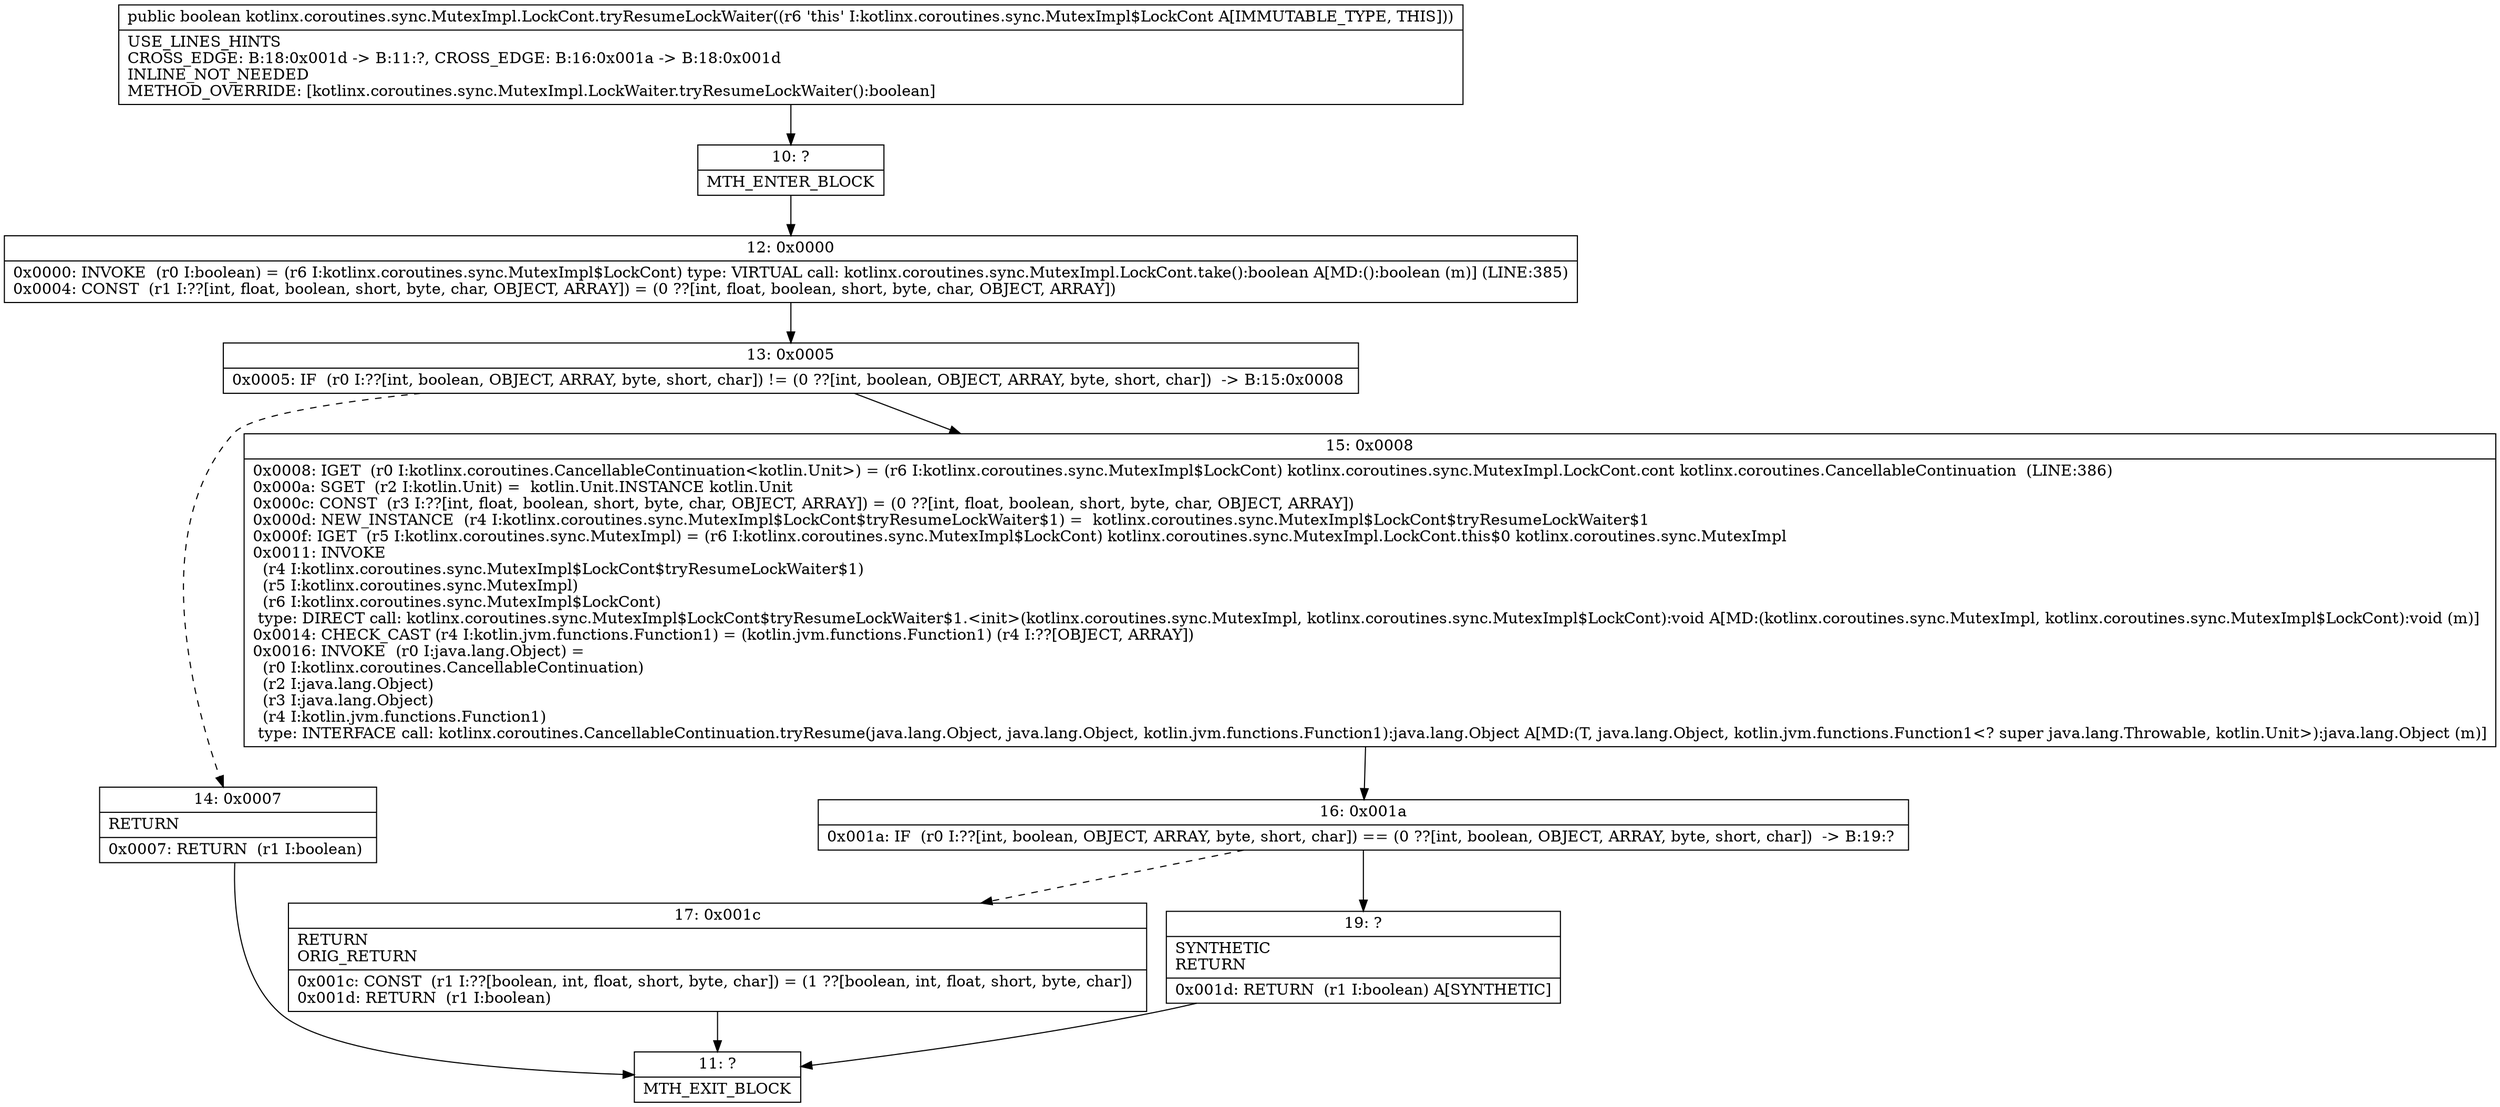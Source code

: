 digraph "CFG forkotlinx.coroutines.sync.MutexImpl.LockCont.tryResumeLockWaiter()Z" {
Node_10 [shape=record,label="{10\:\ ?|MTH_ENTER_BLOCK\l}"];
Node_12 [shape=record,label="{12\:\ 0x0000|0x0000: INVOKE  (r0 I:boolean) = (r6 I:kotlinx.coroutines.sync.MutexImpl$LockCont) type: VIRTUAL call: kotlinx.coroutines.sync.MutexImpl.LockCont.take():boolean A[MD:():boolean (m)] (LINE:385)\l0x0004: CONST  (r1 I:??[int, float, boolean, short, byte, char, OBJECT, ARRAY]) = (0 ??[int, float, boolean, short, byte, char, OBJECT, ARRAY]) \l}"];
Node_13 [shape=record,label="{13\:\ 0x0005|0x0005: IF  (r0 I:??[int, boolean, OBJECT, ARRAY, byte, short, char]) != (0 ??[int, boolean, OBJECT, ARRAY, byte, short, char])  \-\> B:15:0x0008 \l}"];
Node_14 [shape=record,label="{14\:\ 0x0007|RETURN\l|0x0007: RETURN  (r1 I:boolean) \l}"];
Node_11 [shape=record,label="{11\:\ ?|MTH_EXIT_BLOCK\l}"];
Node_15 [shape=record,label="{15\:\ 0x0008|0x0008: IGET  (r0 I:kotlinx.coroutines.CancellableContinuation\<kotlin.Unit\>) = (r6 I:kotlinx.coroutines.sync.MutexImpl$LockCont) kotlinx.coroutines.sync.MutexImpl.LockCont.cont kotlinx.coroutines.CancellableContinuation  (LINE:386)\l0x000a: SGET  (r2 I:kotlin.Unit) =  kotlin.Unit.INSTANCE kotlin.Unit \l0x000c: CONST  (r3 I:??[int, float, boolean, short, byte, char, OBJECT, ARRAY]) = (0 ??[int, float, boolean, short, byte, char, OBJECT, ARRAY]) \l0x000d: NEW_INSTANCE  (r4 I:kotlinx.coroutines.sync.MutexImpl$LockCont$tryResumeLockWaiter$1) =  kotlinx.coroutines.sync.MutexImpl$LockCont$tryResumeLockWaiter$1 \l0x000f: IGET  (r5 I:kotlinx.coroutines.sync.MutexImpl) = (r6 I:kotlinx.coroutines.sync.MutexImpl$LockCont) kotlinx.coroutines.sync.MutexImpl.LockCont.this$0 kotlinx.coroutines.sync.MutexImpl \l0x0011: INVOKE  \l  (r4 I:kotlinx.coroutines.sync.MutexImpl$LockCont$tryResumeLockWaiter$1)\l  (r5 I:kotlinx.coroutines.sync.MutexImpl)\l  (r6 I:kotlinx.coroutines.sync.MutexImpl$LockCont)\l type: DIRECT call: kotlinx.coroutines.sync.MutexImpl$LockCont$tryResumeLockWaiter$1.\<init\>(kotlinx.coroutines.sync.MutexImpl, kotlinx.coroutines.sync.MutexImpl$LockCont):void A[MD:(kotlinx.coroutines.sync.MutexImpl, kotlinx.coroutines.sync.MutexImpl$LockCont):void (m)]\l0x0014: CHECK_CAST (r4 I:kotlin.jvm.functions.Function1) = (kotlin.jvm.functions.Function1) (r4 I:??[OBJECT, ARRAY]) \l0x0016: INVOKE  (r0 I:java.lang.Object) = \l  (r0 I:kotlinx.coroutines.CancellableContinuation)\l  (r2 I:java.lang.Object)\l  (r3 I:java.lang.Object)\l  (r4 I:kotlin.jvm.functions.Function1)\l type: INTERFACE call: kotlinx.coroutines.CancellableContinuation.tryResume(java.lang.Object, java.lang.Object, kotlin.jvm.functions.Function1):java.lang.Object A[MD:(T, java.lang.Object, kotlin.jvm.functions.Function1\<? super java.lang.Throwable, kotlin.Unit\>):java.lang.Object (m)]\l}"];
Node_16 [shape=record,label="{16\:\ 0x001a|0x001a: IF  (r0 I:??[int, boolean, OBJECT, ARRAY, byte, short, char]) == (0 ??[int, boolean, OBJECT, ARRAY, byte, short, char])  \-\> B:19:? \l}"];
Node_17 [shape=record,label="{17\:\ 0x001c|RETURN\lORIG_RETURN\l|0x001c: CONST  (r1 I:??[boolean, int, float, short, byte, char]) = (1 ??[boolean, int, float, short, byte, char]) \l0x001d: RETURN  (r1 I:boolean) \l}"];
Node_19 [shape=record,label="{19\:\ ?|SYNTHETIC\lRETURN\l|0x001d: RETURN  (r1 I:boolean) A[SYNTHETIC]\l}"];
MethodNode[shape=record,label="{public boolean kotlinx.coroutines.sync.MutexImpl.LockCont.tryResumeLockWaiter((r6 'this' I:kotlinx.coroutines.sync.MutexImpl$LockCont A[IMMUTABLE_TYPE, THIS]))  | USE_LINES_HINTS\lCROSS_EDGE: B:18:0x001d \-\> B:11:?, CROSS_EDGE: B:16:0x001a \-\> B:18:0x001d\lINLINE_NOT_NEEDED\lMETHOD_OVERRIDE: [kotlinx.coroutines.sync.MutexImpl.LockWaiter.tryResumeLockWaiter():boolean]\l}"];
MethodNode -> Node_10;Node_10 -> Node_12;
Node_12 -> Node_13;
Node_13 -> Node_14[style=dashed];
Node_13 -> Node_15;
Node_14 -> Node_11;
Node_15 -> Node_16;
Node_16 -> Node_17[style=dashed];
Node_16 -> Node_19;
Node_17 -> Node_11;
Node_19 -> Node_11;
}

